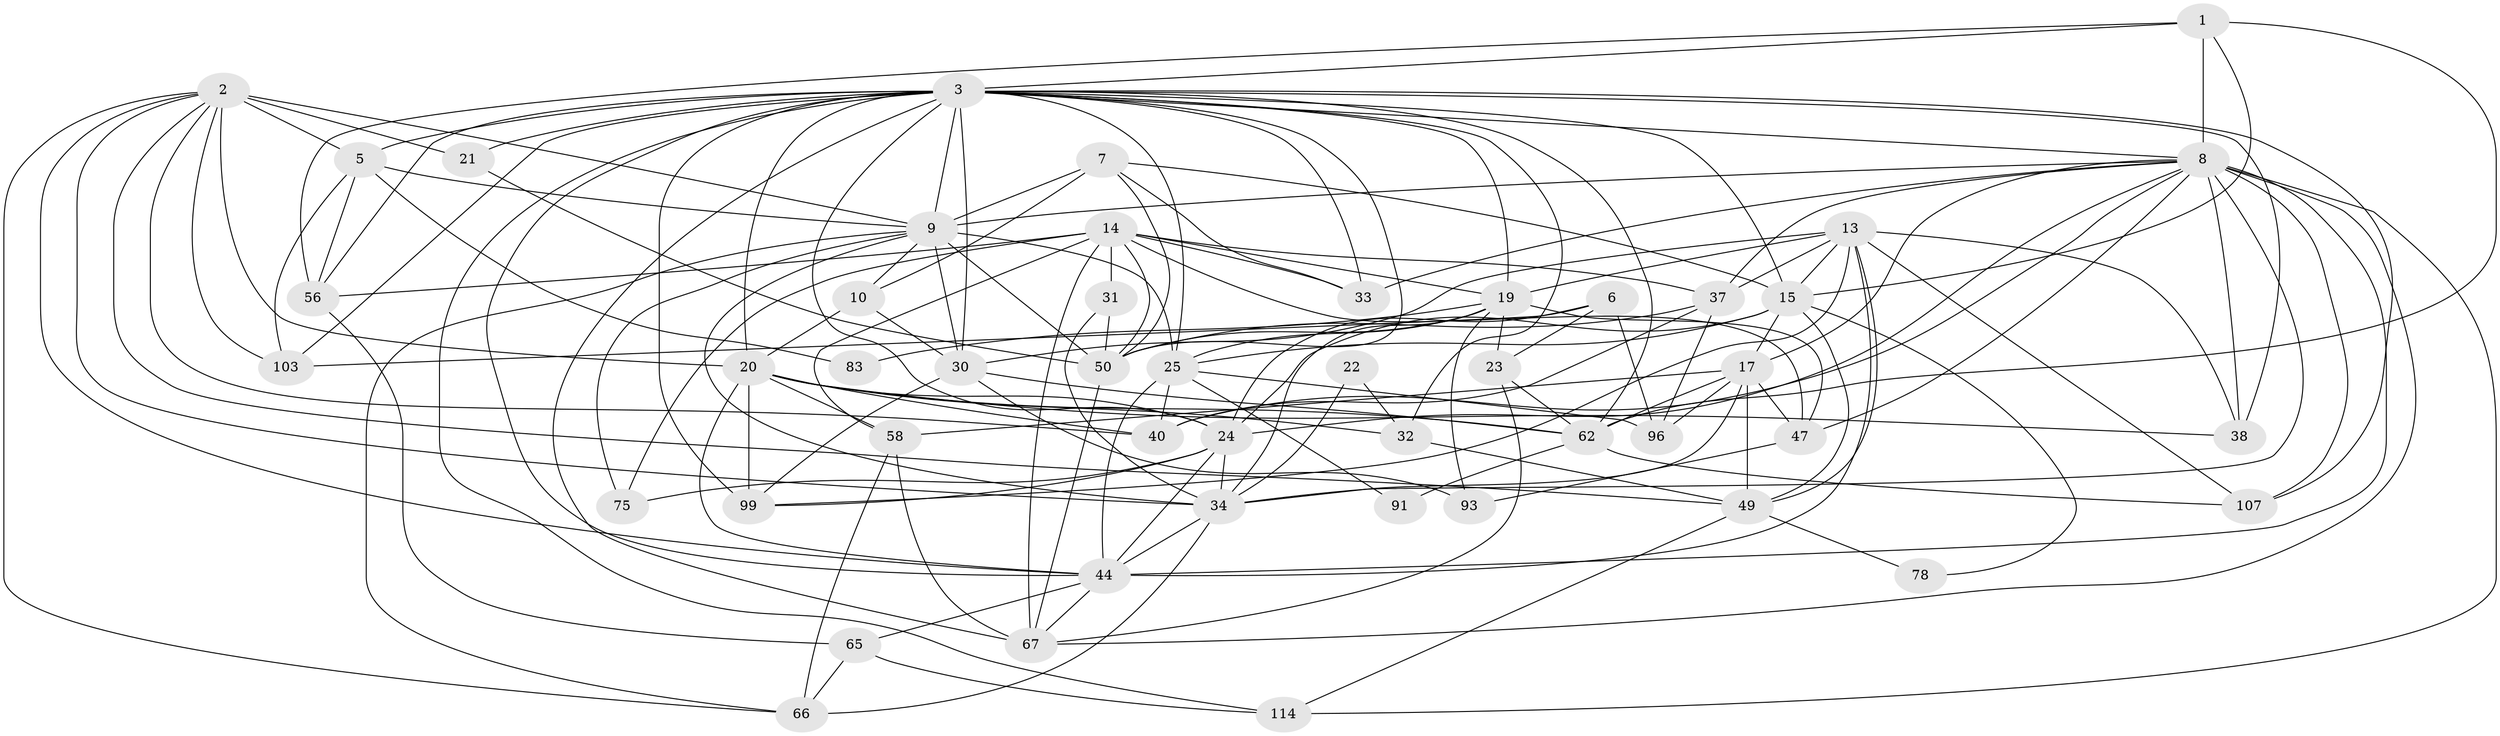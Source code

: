 // original degree distribution, {3: 0.21666666666666667, 5: 0.225, 4: 0.275, 2: 0.15833333333333333, 7: 0.058333333333333334, 6: 0.06666666666666667}
// Generated by graph-tools (version 1.1) at 2025/18/03/04/25 18:18:31]
// undirected, 48 vertices, 154 edges
graph export_dot {
graph [start="1"]
  node [color=gray90,style=filled];
  1 [super="+4"];
  2 [super="+57"];
  3 [super="+27+26+54"];
  5 [super="+12"];
  6 [super="+16+52"];
  7 [super="+80+84"];
  8 [super="+28+109+11+82"];
  9 [super="+77+97+36"];
  10 [super="+79"];
  13 [super="+94+46"];
  14 [super="+18+39"];
  15 [super="+61"];
  17 [super="+110"];
  19 [super="+42+81"];
  20 [super="+76+29"];
  21;
  22;
  23 [super="+68"];
  24 [super="+63"];
  25 [super="+35+105"];
  30 [super="+45"];
  31;
  32;
  33;
  34 [super="+85"];
  37 [super="+48"];
  38;
  40 [super="+70"];
  44 [super="+73+92"];
  47 [super="+113"];
  49 [super="+51"];
  50 [super="+102+55"];
  56;
  58 [super="+59+117"];
  62 [super="+87+115+106"];
  65;
  66;
  67 [super="+118"];
  75;
  78;
  83;
  91;
  93;
  96;
  99;
  103;
  107;
  114;
  1 -- 8;
  1 -- 15;
  1 -- 56;
  1 -- 3;
  1 -- 62;
  2 -- 66;
  2 -- 49;
  2 -- 20 [weight=4];
  2 -- 5;
  2 -- 21;
  2 -- 103;
  2 -- 9;
  2 -- 40;
  2 -- 44;
  2 -- 34;
  3 -- 99;
  3 -- 38;
  3 -- 103;
  3 -- 107;
  3 -- 114;
  3 -- 50 [weight=2];
  3 -- 56 [weight=2];
  3 -- 25;
  3 -- 30;
  3 -- 32;
  3 -- 33;
  3 -- 20 [weight=2];
  3 -- 15;
  3 -- 44;
  3 -- 62;
  3 -- 5;
  3 -- 67;
  3 -- 8;
  3 -- 9;
  3 -- 19;
  3 -- 21;
  3 -- 24;
  5 -- 83;
  5 -- 103;
  5 -- 56;
  5 -- 9;
  6 -- 103;
  6 -- 23;
  6 -- 96;
  6 -- 24;
  7 -- 9 [weight=2];
  7 -- 33;
  7 -- 50;
  7 -- 15;
  7 -- 10;
  8 -- 114;
  8 -- 47;
  8 -- 33;
  8 -- 38 [weight=2];
  8 -- 9;
  8 -- 24;
  8 -- 40;
  8 -- 107;
  8 -- 67;
  8 -- 37;
  8 -- 17;
  8 -- 44;
  8 -- 34;
  9 -- 66;
  9 -- 30;
  9 -- 25;
  9 -- 75;
  9 -- 50;
  9 -- 10;
  9 -- 34;
  10 -- 30;
  10 -- 20;
  13 -- 99;
  13 -- 15;
  13 -- 19;
  13 -- 49;
  13 -- 37;
  13 -- 38;
  13 -- 107;
  13 -- 30;
  13 -- 44 [weight=2];
  14 -- 31;
  14 -- 33;
  14 -- 50;
  14 -- 75;
  14 -- 47;
  14 -- 67;
  14 -- 37;
  14 -- 56;
  14 -- 58;
  14 -- 19;
  15 -- 78;
  15 -- 17;
  15 -- 24;
  15 -- 25;
  15 -- 49;
  17 -- 47;
  17 -- 96;
  17 -- 62;
  17 -- 58;
  17 -- 49;
  17 -- 34;
  19 -- 34;
  19 -- 47;
  19 -- 83;
  19 -- 23;
  19 -- 25;
  19 -- 93;
  19 -- 50;
  20 -- 32;
  20 -- 99;
  20 -- 58;
  20 -- 38;
  20 -- 62;
  20 -- 40;
  20 -- 44;
  20 -- 24;
  21 -- 50;
  22 -- 32;
  22 -- 34;
  23 -- 62;
  23 -- 67;
  24 -- 34;
  24 -- 99;
  24 -- 75;
  24 -- 44;
  25 -- 96;
  25 -- 40;
  25 -- 91;
  25 -- 44;
  30 -- 99;
  30 -- 93;
  30 -- 62;
  31 -- 50;
  31 -- 34;
  32 -- 49;
  34 -- 66;
  34 -- 44;
  37 -- 96;
  37 -- 40;
  37 -- 50;
  44 -- 65;
  44 -- 67;
  47 -- 93;
  49 -- 114;
  49 -- 78;
  50 -- 67;
  56 -- 65;
  58 -- 66;
  58 -- 67;
  62 -- 91 [weight=2];
  62 -- 107;
  65 -- 66;
  65 -- 114;
}
